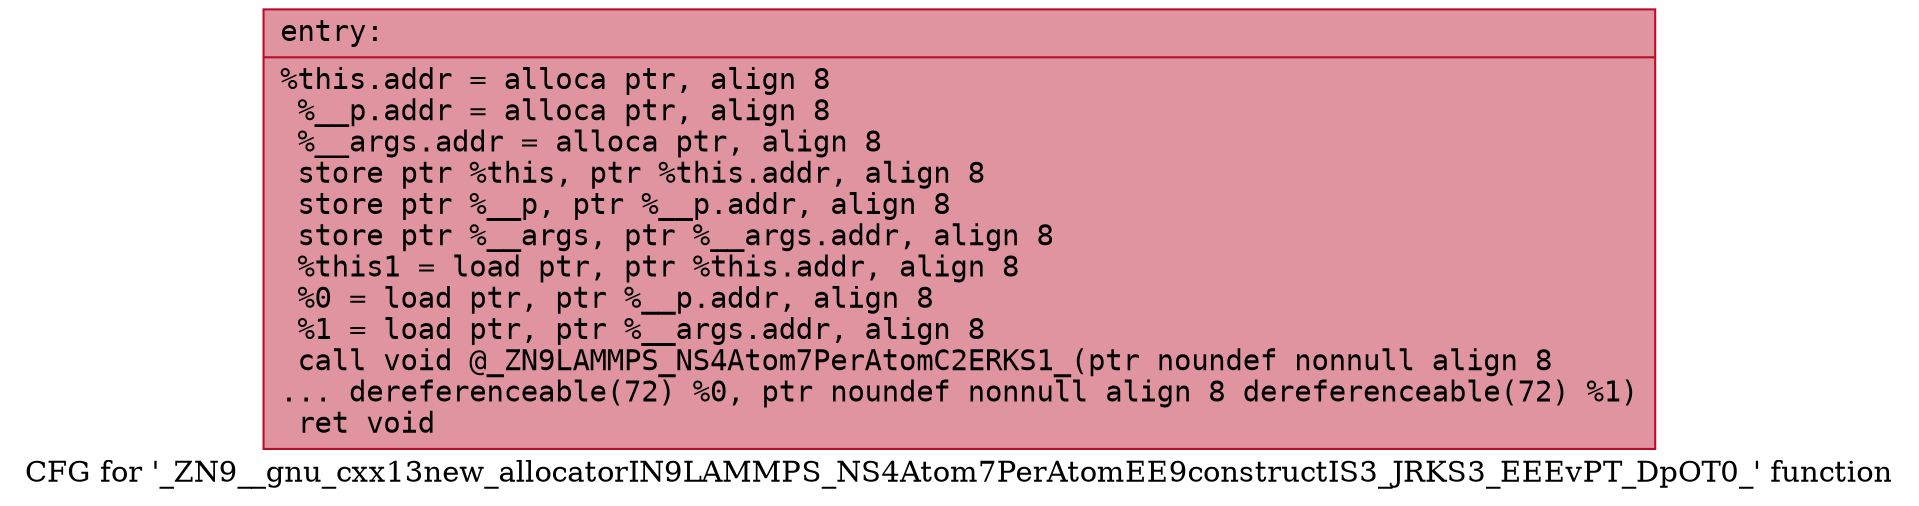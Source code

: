 digraph "CFG for '_ZN9__gnu_cxx13new_allocatorIN9LAMMPS_NS4Atom7PerAtomEE9constructIS3_JRKS3_EEEvPT_DpOT0_' function" {
	label="CFG for '_ZN9__gnu_cxx13new_allocatorIN9LAMMPS_NS4Atom7PerAtomEE9constructIS3_JRKS3_EEEvPT_DpOT0_' function";

	Node0x55aea9223a10 [shape=record,color="#b70d28ff", style=filled, fillcolor="#b70d2870" fontname="Courier",label="{entry:\l|  %this.addr = alloca ptr, align 8\l  %__p.addr = alloca ptr, align 8\l  %__args.addr = alloca ptr, align 8\l  store ptr %this, ptr %this.addr, align 8\l  store ptr %__p, ptr %__p.addr, align 8\l  store ptr %__args, ptr %__args.addr, align 8\l  %this1 = load ptr, ptr %this.addr, align 8\l  %0 = load ptr, ptr %__p.addr, align 8\l  %1 = load ptr, ptr %__args.addr, align 8\l  call void @_ZN9LAMMPS_NS4Atom7PerAtomC2ERKS1_(ptr noundef nonnull align 8\l... dereferenceable(72) %0, ptr noundef nonnull align 8 dereferenceable(72) %1)\l  ret void\l}"];
}

